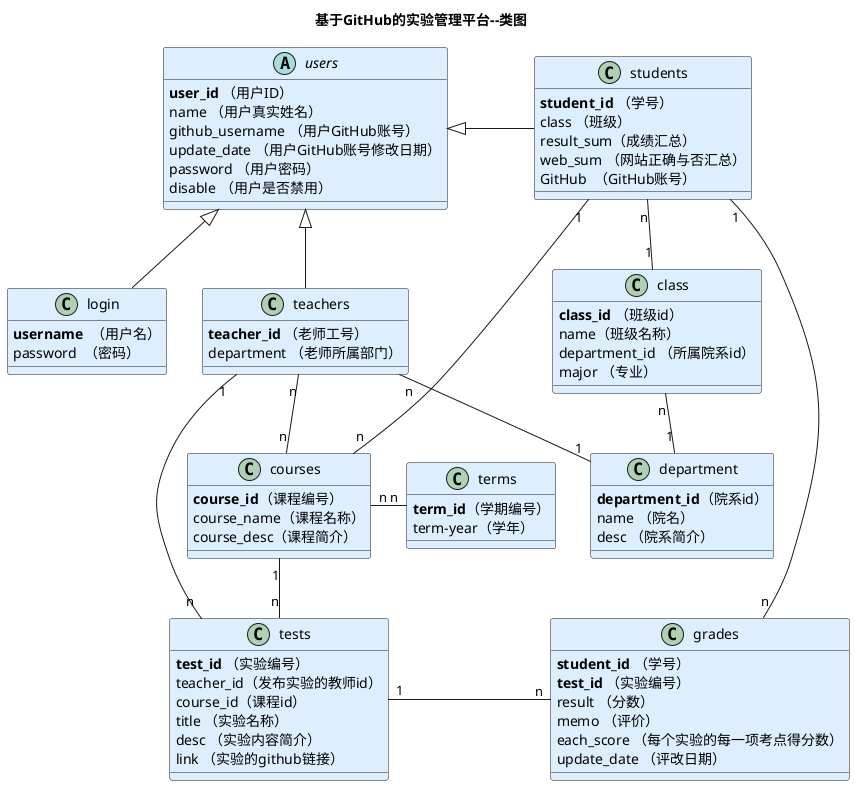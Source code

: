 @startuml
title 基于GitHub的实验管理平台--类图

abstract class users  #DDEEFF{
     <b>user_id</b> （用户ID）
        name （用户真实姓名）
        github_username （用户GitHub账号）
        update_date （用户GitHub账号修改日期）
        password （用户密码）
        disable （用户是否禁用）
}

class teachers  #DDEEFF{
     <b>teacher_id</b> （老师工号）
        department （老师所属部门）
}

class students  #DDEEFF{
     <b>student_id</b> （学号）
        class （班级）
        result_sum（成绩汇总）
        web_sum （网站正确与否汇总）
        GitHub  （GitHub账号）
}
class login #DDEEFF{
      <b>username</b>  （用户名）
         password  （密码）
}

class class #DDEEFF{
    <b>class_id</b> （班级id）
    name（班级名称）
    department_id （所属院系id）
    major （专业）
}

class department #DDEEFF{
    <b>department_id</b>（院系id）
    name （院名）
    desc （院系简介）
}


class courses #DDEEFF{
    <b>course_id</b>（课程编号）
    course_name（课程名称）
    course_desc（课程简介）
}

class terms #DDEEFF{
    <b>term_id</b>（学期编号）
    term-year（学年）
}

class tests  #DDEEFF{
    <b>test_id</b> （实验编号）
    teacher_id（发布实验的教师id）
    course_id（课程id）
    title （实验名称）
    desc （实验内容简介）
    link （实验的github链接）
}

class grades  #DDEEFF{
    <b>student_id</b> （学号）
    <b>test_id</b> （实验编号）
    result （分数）
    memo （评价）
    each_score （每个实验的每一项考点得分数）
    update_date （评改日期）
}

users <|- students
users <|-- teachers
users <|-- login

students "n" -- "1"  class
teachers "n" -- "1"  department
class "n" -- "1" department
students "1" -- "n"  courses
teachers "n" -- "n"  courses
teachers "1" -- "n"  tests
courses  "1" -- "n"  tests
courses "n" - "n"  terms
students "1" -- "n"  grades
tests "1" - "n"  grades


@enduml